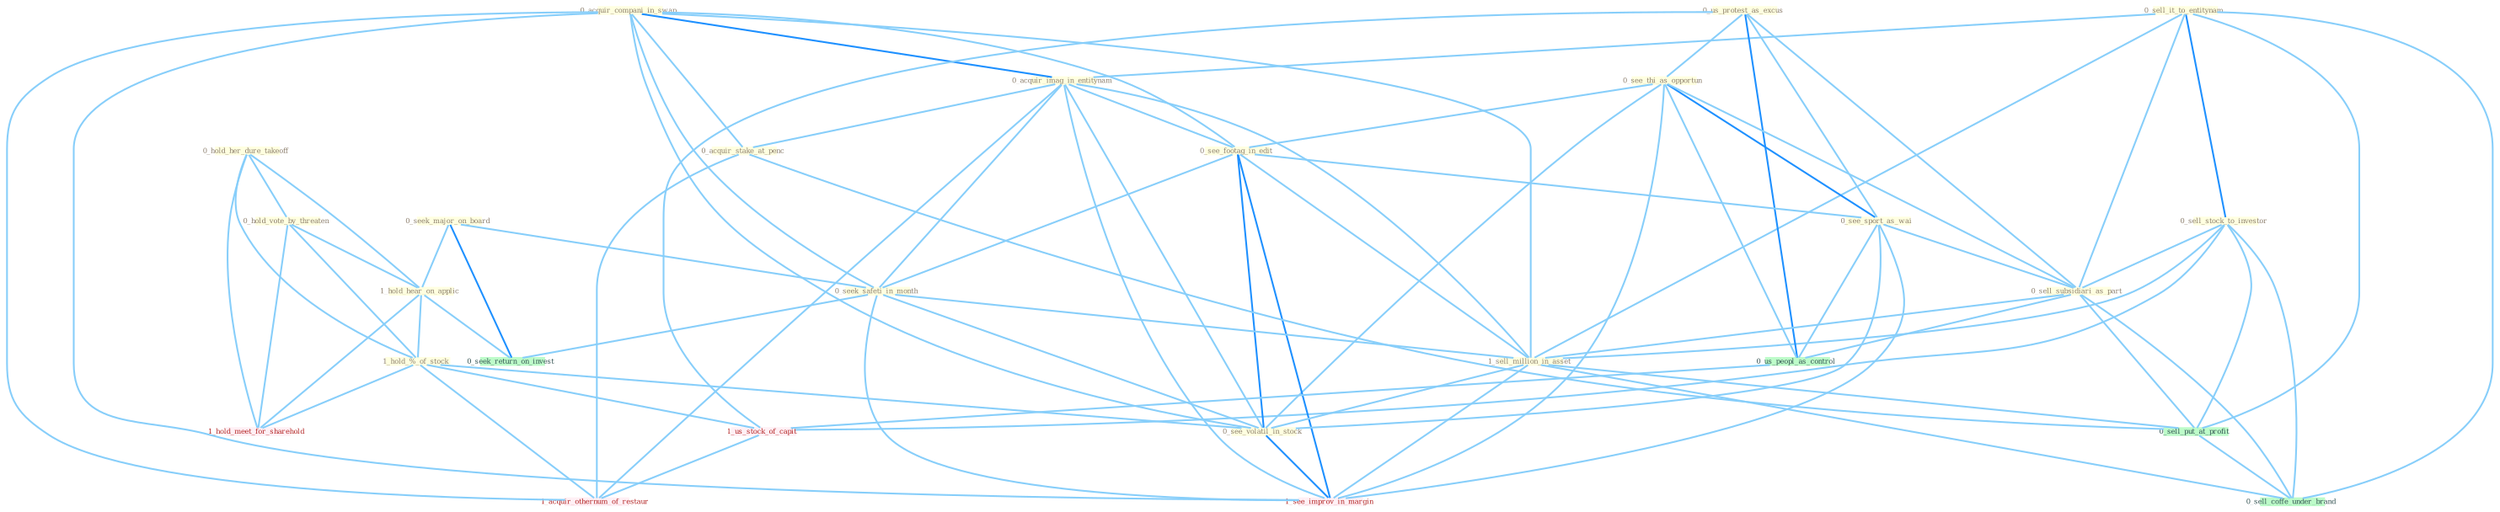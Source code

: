 Graph G{ 
    node
    [shape=polygon,style=filled,width=.5,height=.06,color="#BDFCC9",fixedsize=true,fontsize=4,
    fontcolor="#2f4f4f"];
    {node
    [color="#ffffe0", fontcolor="#8b7d6b"] "0_seek_major_on_board " "0_hold_her_dure_takeoff " "0_hold_vote_by_threaten " "0_sell_it_to_entitynam " "0_sell_stock_to_investor " "0_acquir_compani_in_swap " "0_us_protest_as_excus " "0_see_thi_as_opportun " "0_acquir_imag_in_entitynam " "0_see_footag_in_edit " "0_see_sport_as_wai " "1_hold_hear_on_applic " "0_acquir_stake_at_penc " "1_hold_%_of_stock " "0_seek_safeti_in_month " "0_sell_subsidiari_as_part " "1_sell_million_in_asset " "0_see_volatil_in_stock "}
{node [color="#fff0f5", fontcolor="#b22222"] "1_us_stock_of_capit " "1_see_improv_in_margin " "1_hold_meet_for_sharehold " "1_acquir_othernum_of_restaur "}
edge [color="#B0E2FF"];

	"0_seek_major_on_board " -- "1_hold_hear_on_applic " [w="1", color="#87cefa" ];
	"0_seek_major_on_board " -- "0_seek_safeti_in_month " [w="1", color="#87cefa" ];
	"0_seek_major_on_board " -- "0_seek_return_on_invest " [w="2", color="#1e90ff" , len=0.8];
	"0_hold_her_dure_takeoff " -- "0_hold_vote_by_threaten " [w="1", color="#87cefa" ];
	"0_hold_her_dure_takeoff " -- "1_hold_hear_on_applic " [w="1", color="#87cefa" ];
	"0_hold_her_dure_takeoff " -- "1_hold_%_of_stock " [w="1", color="#87cefa" ];
	"0_hold_her_dure_takeoff " -- "1_hold_meet_for_sharehold " [w="1", color="#87cefa" ];
	"0_hold_vote_by_threaten " -- "1_hold_hear_on_applic " [w="1", color="#87cefa" ];
	"0_hold_vote_by_threaten " -- "1_hold_%_of_stock " [w="1", color="#87cefa" ];
	"0_hold_vote_by_threaten " -- "1_hold_meet_for_sharehold " [w="1", color="#87cefa" ];
	"0_sell_it_to_entitynam " -- "0_sell_stock_to_investor " [w="2", color="#1e90ff" , len=0.8];
	"0_sell_it_to_entitynam " -- "0_acquir_imag_in_entitynam " [w="1", color="#87cefa" ];
	"0_sell_it_to_entitynam " -- "0_sell_subsidiari_as_part " [w="1", color="#87cefa" ];
	"0_sell_it_to_entitynam " -- "1_sell_million_in_asset " [w="1", color="#87cefa" ];
	"0_sell_it_to_entitynam " -- "0_sell_put_at_profit " [w="1", color="#87cefa" ];
	"0_sell_it_to_entitynam " -- "0_sell_coffe_under_brand " [w="1", color="#87cefa" ];
	"0_sell_stock_to_investor " -- "0_sell_subsidiari_as_part " [w="1", color="#87cefa" ];
	"0_sell_stock_to_investor " -- "1_sell_million_in_asset " [w="1", color="#87cefa" ];
	"0_sell_stock_to_investor " -- "0_sell_put_at_profit " [w="1", color="#87cefa" ];
	"0_sell_stock_to_investor " -- "1_us_stock_of_capit " [w="1", color="#87cefa" ];
	"0_sell_stock_to_investor " -- "0_sell_coffe_under_brand " [w="1", color="#87cefa" ];
	"0_acquir_compani_in_swap " -- "0_acquir_imag_in_entitynam " [w="2", color="#1e90ff" , len=0.8];
	"0_acquir_compani_in_swap " -- "0_see_footag_in_edit " [w="1", color="#87cefa" ];
	"0_acquir_compani_in_swap " -- "0_acquir_stake_at_penc " [w="1", color="#87cefa" ];
	"0_acquir_compani_in_swap " -- "0_seek_safeti_in_month " [w="1", color="#87cefa" ];
	"0_acquir_compani_in_swap " -- "1_sell_million_in_asset " [w="1", color="#87cefa" ];
	"0_acquir_compani_in_swap " -- "0_see_volatil_in_stock " [w="1", color="#87cefa" ];
	"0_acquir_compani_in_swap " -- "1_see_improv_in_margin " [w="1", color="#87cefa" ];
	"0_acquir_compani_in_swap " -- "1_acquir_othernum_of_restaur " [w="1", color="#87cefa" ];
	"0_us_protest_as_excus " -- "0_see_thi_as_opportun " [w="1", color="#87cefa" ];
	"0_us_protest_as_excus " -- "0_see_sport_as_wai " [w="1", color="#87cefa" ];
	"0_us_protest_as_excus " -- "0_sell_subsidiari_as_part " [w="1", color="#87cefa" ];
	"0_us_protest_as_excus " -- "0_us_peopl_as_control " [w="2", color="#1e90ff" , len=0.8];
	"0_us_protest_as_excus " -- "1_us_stock_of_capit " [w="1", color="#87cefa" ];
	"0_see_thi_as_opportun " -- "0_see_footag_in_edit " [w="1", color="#87cefa" ];
	"0_see_thi_as_opportun " -- "0_see_sport_as_wai " [w="2", color="#1e90ff" , len=0.8];
	"0_see_thi_as_opportun " -- "0_sell_subsidiari_as_part " [w="1", color="#87cefa" ];
	"0_see_thi_as_opportun " -- "0_see_volatil_in_stock " [w="1", color="#87cefa" ];
	"0_see_thi_as_opportun " -- "0_us_peopl_as_control " [w="1", color="#87cefa" ];
	"0_see_thi_as_opportun " -- "1_see_improv_in_margin " [w="1", color="#87cefa" ];
	"0_acquir_imag_in_entitynam " -- "0_see_footag_in_edit " [w="1", color="#87cefa" ];
	"0_acquir_imag_in_entitynam " -- "0_acquir_stake_at_penc " [w="1", color="#87cefa" ];
	"0_acquir_imag_in_entitynam " -- "0_seek_safeti_in_month " [w="1", color="#87cefa" ];
	"0_acquir_imag_in_entitynam " -- "1_sell_million_in_asset " [w="1", color="#87cefa" ];
	"0_acquir_imag_in_entitynam " -- "0_see_volatil_in_stock " [w="1", color="#87cefa" ];
	"0_acquir_imag_in_entitynam " -- "1_see_improv_in_margin " [w="1", color="#87cefa" ];
	"0_acquir_imag_in_entitynam " -- "1_acquir_othernum_of_restaur " [w="1", color="#87cefa" ];
	"0_see_footag_in_edit " -- "0_see_sport_as_wai " [w="1", color="#87cefa" ];
	"0_see_footag_in_edit " -- "0_seek_safeti_in_month " [w="1", color="#87cefa" ];
	"0_see_footag_in_edit " -- "1_sell_million_in_asset " [w="1", color="#87cefa" ];
	"0_see_footag_in_edit " -- "0_see_volatil_in_stock " [w="2", color="#1e90ff" , len=0.8];
	"0_see_footag_in_edit " -- "1_see_improv_in_margin " [w="2", color="#1e90ff" , len=0.8];
	"0_see_sport_as_wai " -- "0_sell_subsidiari_as_part " [w="1", color="#87cefa" ];
	"0_see_sport_as_wai " -- "0_see_volatil_in_stock " [w="1", color="#87cefa" ];
	"0_see_sport_as_wai " -- "0_us_peopl_as_control " [w="1", color="#87cefa" ];
	"0_see_sport_as_wai " -- "1_see_improv_in_margin " [w="1", color="#87cefa" ];
	"1_hold_hear_on_applic " -- "1_hold_%_of_stock " [w="1", color="#87cefa" ];
	"1_hold_hear_on_applic " -- "0_seek_return_on_invest " [w="1", color="#87cefa" ];
	"1_hold_hear_on_applic " -- "1_hold_meet_for_sharehold " [w="1", color="#87cefa" ];
	"0_acquir_stake_at_penc " -- "0_sell_put_at_profit " [w="1", color="#87cefa" ];
	"0_acquir_stake_at_penc " -- "1_acquir_othernum_of_restaur " [w="1", color="#87cefa" ];
	"1_hold_%_of_stock " -- "0_see_volatil_in_stock " [w="1", color="#87cefa" ];
	"1_hold_%_of_stock " -- "1_us_stock_of_capit " [w="1", color="#87cefa" ];
	"1_hold_%_of_stock " -- "1_hold_meet_for_sharehold " [w="1", color="#87cefa" ];
	"1_hold_%_of_stock " -- "1_acquir_othernum_of_restaur " [w="1", color="#87cefa" ];
	"0_seek_safeti_in_month " -- "1_sell_million_in_asset " [w="1", color="#87cefa" ];
	"0_seek_safeti_in_month " -- "0_see_volatil_in_stock " [w="1", color="#87cefa" ];
	"0_seek_safeti_in_month " -- "0_seek_return_on_invest " [w="1", color="#87cefa" ];
	"0_seek_safeti_in_month " -- "1_see_improv_in_margin " [w="1", color="#87cefa" ];
	"0_sell_subsidiari_as_part " -- "1_sell_million_in_asset " [w="1", color="#87cefa" ];
	"0_sell_subsidiari_as_part " -- "0_us_peopl_as_control " [w="1", color="#87cefa" ];
	"0_sell_subsidiari_as_part " -- "0_sell_put_at_profit " [w="1", color="#87cefa" ];
	"0_sell_subsidiari_as_part " -- "0_sell_coffe_under_brand " [w="1", color="#87cefa" ];
	"1_sell_million_in_asset " -- "0_see_volatil_in_stock " [w="1", color="#87cefa" ];
	"1_sell_million_in_asset " -- "0_sell_put_at_profit " [w="1", color="#87cefa" ];
	"1_sell_million_in_asset " -- "1_see_improv_in_margin " [w="1", color="#87cefa" ];
	"1_sell_million_in_asset " -- "0_sell_coffe_under_brand " [w="1", color="#87cefa" ];
	"0_see_volatil_in_stock " -- "1_see_improv_in_margin " [w="2", color="#1e90ff" , len=0.8];
	"0_us_peopl_as_control " -- "1_us_stock_of_capit " [w="1", color="#87cefa" ];
	"0_sell_put_at_profit " -- "0_sell_coffe_under_brand " [w="1", color="#87cefa" ];
	"1_us_stock_of_capit " -- "1_acquir_othernum_of_restaur " [w="1", color="#87cefa" ];
}